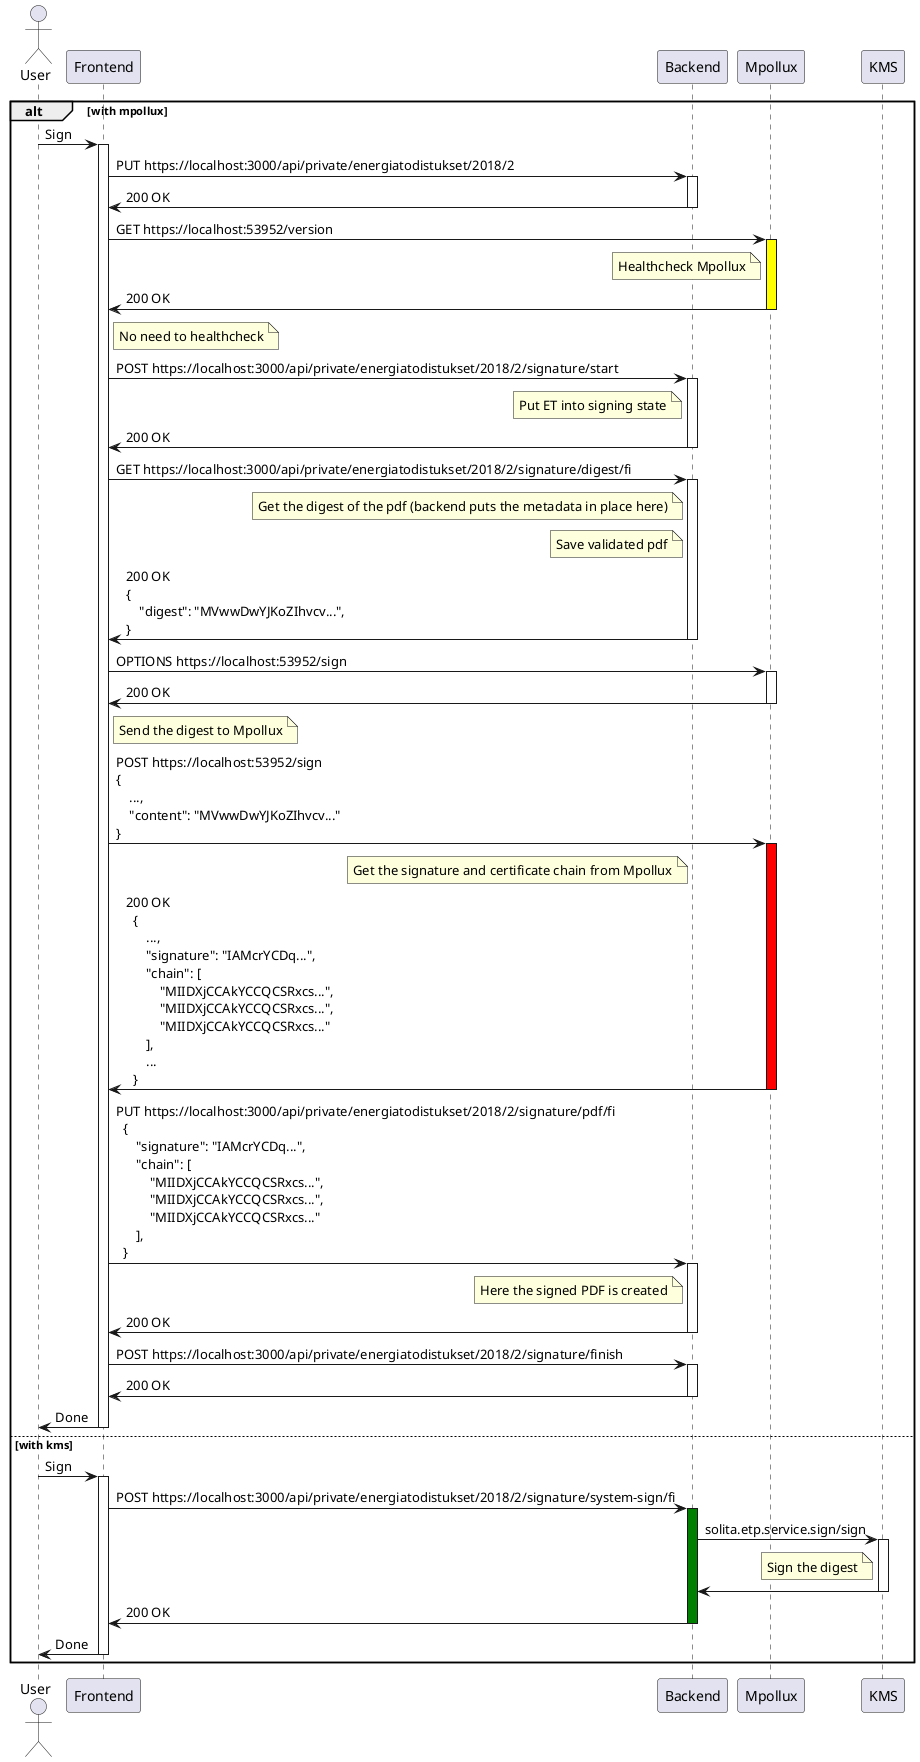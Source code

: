 @startuml
alt with mpollux
actor User

User -> Frontend++: Sign
Frontend -> Backend++: PUT https://localhost:3000/api/private/energiatodistukset/2018/2
Frontend <- Backend--: 200 OK
Frontend -> Mpollux++#Yellow: GET https://localhost:53952/version
note left of Mpollux
Healthcheck Mpollux
end note
Frontend <- Mpollux--: 200 OK
note right of Frontend
No need to healthcheck
end note
Frontend -> Backend++: POST https://localhost:3000/api/private/energiatodistukset/2018/2/signature/start
note left of Backend
Put ET into signing state
end note
Frontend <- Backend--: 200 OK
Frontend -> Backend++: GET https://localhost:3000/api/private/energiatodistukset/2018/2/signature/digest/fi
note left of Backend
Get the digest of the pdf (backend puts the metadata in place here)
end note
note left of Backend
Save validated pdf
end note
Frontend <- Backend--: 200 OK \n\
{ \n\
    "digest": "MVwwDwYJKoZIhvcv...", \n\
}
Frontend -> Mpollux++: OPTIONS https://localhost:53952/sign
Frontend <- Mpollux--: 200 OK
note right of Frontend
Send the digest to Mpollux
end note
Frontend -> Mpollux++#Red: POST https://localhost:53952/sign \n\
{ \n\
    ..., \n\
    "content": "MVwwDwYJKoZIhvcv..." \n\
}
note left of Backend
Get the signature and certificate chain from Mpollux
end note
Frontend <- Mpollux--: 200 OK \n\
  { \n\
      ..., \n\
      "signature": "IAMcrYCDq...", \n\
      "chain": [ \n\
          "MIIDXjCCAkYCCQCSRxcs...", \n\
          "MIIDXjCCAkYCCQCSRxcs...", \n\
          "MIIDXjCCAkYCCQCSRxcs..." \n\
      ], \n\
      ... \n\
  }
note right of Frontend
end note
Frontend -> Backend++: PUT https://localhost:3000/api/private/energiatodistukset/2018/2/signature/pdf/fi \n\
  { \n\
      "signature": "IAMcrYCDq...", \n\
      "chain": [ \n\
          "MIIDXjCCAkYCCQCSRxcs...", \n\
          "MIIDXjCCAkYCCQCSRxcs...", \n\
          "MIIDXjCCAkYCCQCSRxcs..." \n\
      ], \n\
  }
note left of Backend
Here the signed PDF is created
end note
Frontend <- Backend--: 200 OK
Frontend -> Backend++: POST https://localhost:3000/api/private/energiatodistukset/2018/2/signature/finish
Frontend <- Backend--: 200 OK
User <- Frontend--: Done

else with kms

User -> Frontend++: Sign
Frontend -> Backend++#Green: POST https://localhost:3000/api/private/energiatodistukset/2018/2/signature/system-sign/fi
Backend -> KMS++: solita.etp.service.sign/sign
note left of KMS
Sign the digest
end note
Backend <- KMS--
Frontend <- Backend--: 200 OK
User <- Frontend--: Done

end
@enduml